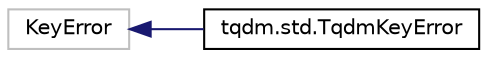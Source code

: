 digraph "Graphical Class Hierarchy"
{
 // LATEX_PDF_SIZE
  edge [fontname="Helvetica",fontsize="10",labelfontname="Helvetica",labelfontsize="10"];
  node [fontname="Helvetica",fontsize="10",shape=record];
  rankdir="LR";
  Node1091 [label="KeyError",height=0.2,width=0.4,color="grey75", fillcolor="white", style="filled",tooltip=" "];
  Node1091 -> Node0 [dir="back",color="midnightblue",fontsize="10",style="solid",fontname="Helvetica"];
  Node0 [label="tqdm.std.TqdmKeyError",height=0.2,width=0.4,color="black", fillcolor="white", style="filled",URL="$classtqdm_1_1std_1_1TqdmKeyError.html",tooltip=" "];
}
